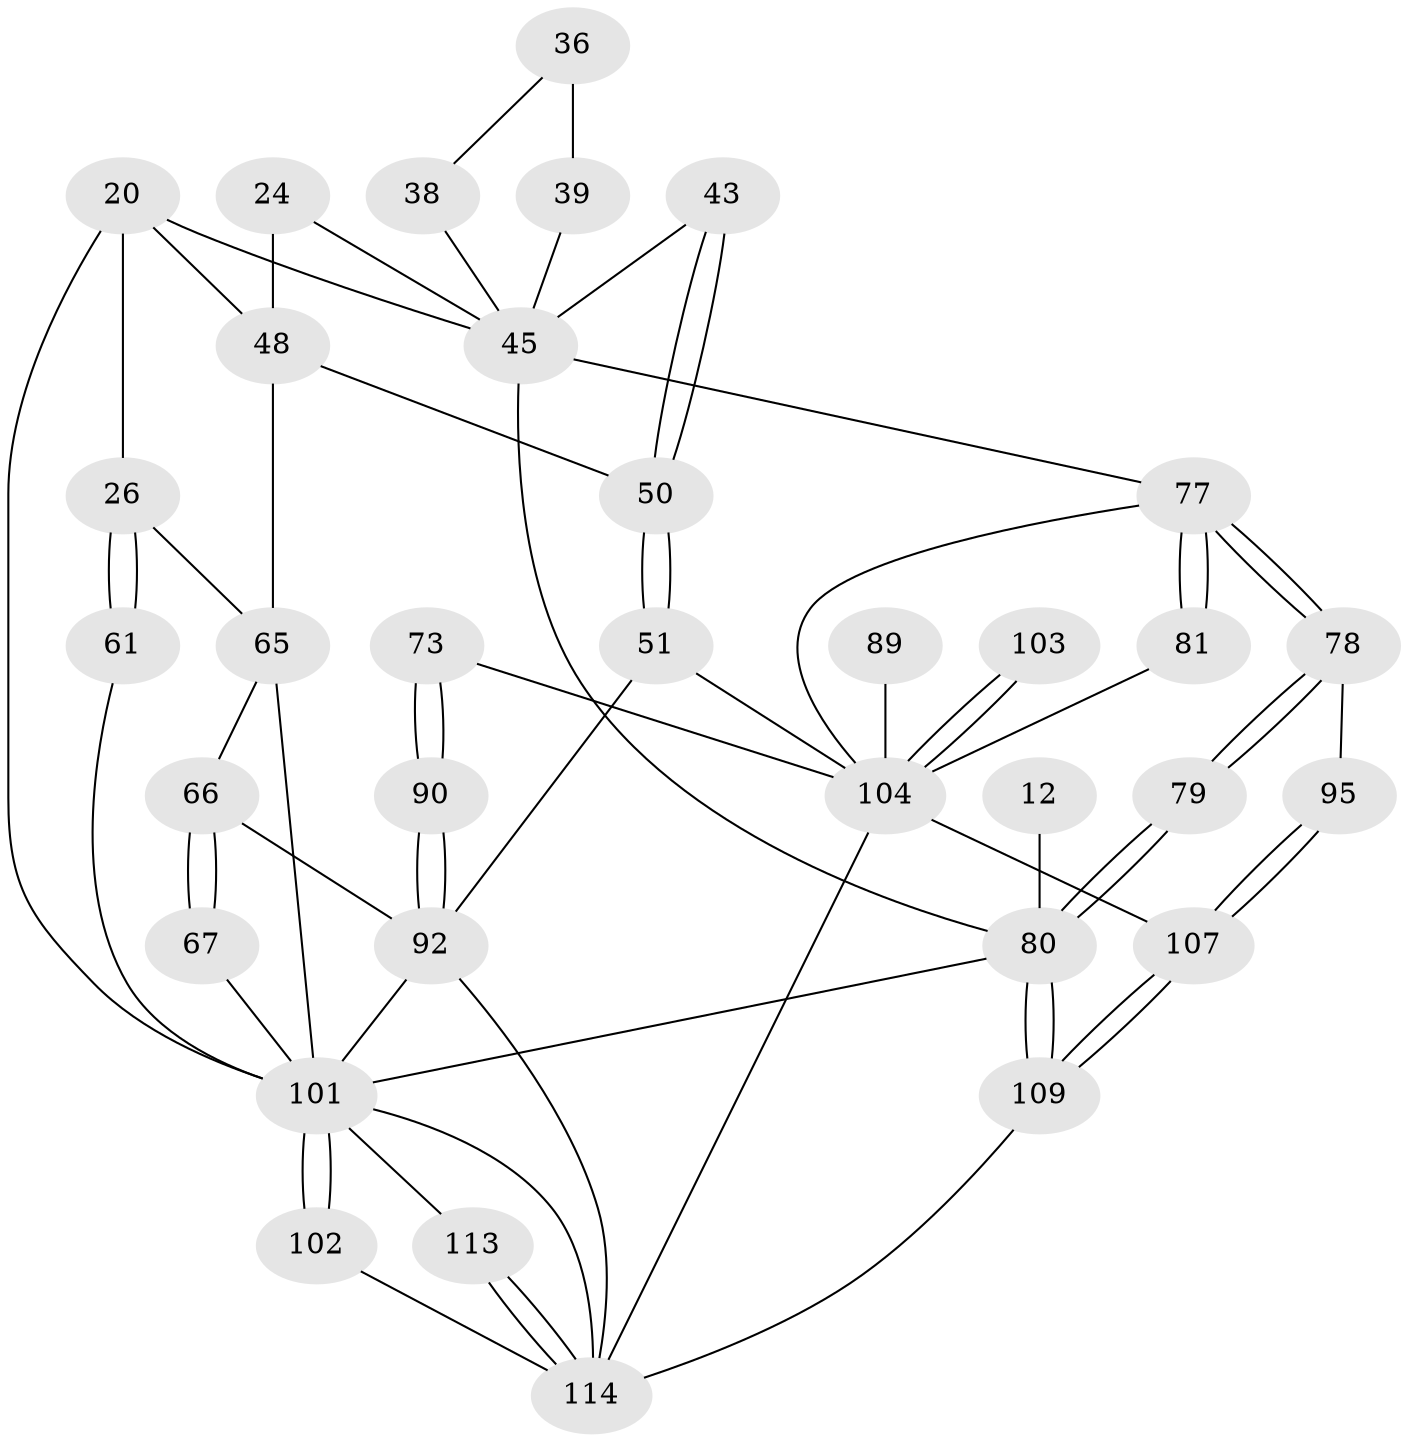 // original degree distribution, {3: 0.017543859649122806, 4: 0.2543859649122807, 6: 0.23684210526315788, 5: 0.49122807017543857}
// Generated by graph-tools (version 1.1) at 2025/05/03/04/25 22:05:01]
// undirected, 34 vertices, 70 edges
graph export_dot {
graph [start="1"]
  node [color=gray90,style=filled];
  12 [pos="+0+0"];
  20 [pos="+0.7587959331153489+0.09177681632084386",super="+13+19"];
  24 [pos="+0.5248708715557536+0.13488252789312913",super="+23"];
  26 [pos="+0.8636773808851328+0.2439212208140225",super="+25"];
  36 [pos="+0.13467662232914665+0.14981526501866574"];
  38 [pos="+0.1337213802842237+0.23046285767722385",super="+37"];
  39 [pos="+0.18787202606278122+0.21039698016120909",super="+17+18"];
  43 [pos="+0.523720809198356+0.24685235568947644"];
  45 [pos="+0.32478600689447684+0.31377154078505903",super="+31+40+16+30+44"];
  48 [pos="+0.7196018960764262+0.2614654017185641",super="+28"];
  50 [pos="+0.548020375097572+0.3909222649213115",super="+49+42"];
  51 [pos="+0.5379386378367803+0.4633428359193903"];
  61 [pos="+1+0.4238442979614621",super="+29"];
  65 [pos="+0.8188200944025577+0.4203146707230635",super="+60"];
  66 [pos="+0.7554476876456586+0.41434872436204434",super="+57"];
  67 [pos="+0.7405782925407502+0.47557207254296835"];
  73 [pos="+0.5486418047726248+0.7178703439407028"];
  77 [pos="+0+0.7223917410072382",super="+47+46+54"];
  78 [pos="+0+0.7376360143856748"];
  79 [pos="+0+0.7286105016508487"];
  80 [pos="+0+1",super="+6+35+10"];
  81 [pos="+0.19604554733483676+0.6827660651317006"];
  89 [pos="+0.3206462396984328+0.7780117606931473"];
  90 [pos="+0.57866619027774+0.7466256713918593",super="+71+72"];
  92 [pos="+0.5891982903863582+0.810333255839462",super="+91+76+70+69"];
  95 [pos="+0.05748330007002556+0.8321602252612533"];
  101 [pos="+1+1",super="+83+62+63+75+68+82"];
  102 [pos="+0.8404073351249933+0.7893807939343391"];
  103 [pos="+0.30427304670156124+0.879790473561653"];
  104 [pos="+0.3276689980323462+0.9597691280601944",super="+87+88+86+99"];
  107 [pos="+0.15300278644605148+0.9236706710026938",super="+100+94"];
  109 [pos="+0.26030015461717476+1"];
  113 [pos="+0.6610842055447749+1",super="+112"];
  114 [pos="+0.6612663302963292+1",super="+108+105+111"];
  12 -- 80 [weight=3];
  20 -- 45 [weight=2];
  20 -- 48;
  20 -- 26;
  20 -- 101 [weight=2];
  24 -- 45 [weight=3];
  24 -- 48;
  26 -- 61 [weight=2];
  26 -- 61;
  26 -- 65;
  36 -- 39 [weight=2];
  36 -- 38;
  38 -- 45 [weight=3];
  39 -- 45 [weight=3];
  43 -- 50 [weight=2];
  43 -- 50;
  43 -- 45;
  45 -- 77 [weight=2];
  45 -- 80 [weight=2];
  48 -- 50 [weight=2];
  48 -- 65 [weight=2];
  50 -- 51;
  50 -- 51;
  51 -- 92;
  51 -- 104;
  61 -- 101 [weight=2];
  65 -- 66 [weight=2];
  65 -- 101;
  66 -- 67 [weight=2];
  66 -- 67;
  66 -- 92;
  67 -- 101;
  73 -- 90 [weight=2];
  73 -- 90;
  73 -- 104;
  77 -- 78;
  77 -- 78;
  77 -- 81 [weight=2];
  77 -- 81;
  77 -- 104;
  78 -- 79;
  78 -- 79;
  78 -- 95;
  79 -- 80 [weight=2];
  79 -- 80;
  80 -- 109;
  80 -- 109;
  80 -- 101 [weight=2];
  81 -- 104;
  89 -- 104 [weight=3];
  90 -- 92 [weight=3];
  90 -- 92;
  92 -- 101 [weight=2];
  92 -- 114 [weight=2];
  95 -- 107 [weight=2];
  95 -- 107;
  101 -- 102 [weight=2];
  101 -- 102;
  101 -- 113;
  101 -- 114;
  102 -- 114;
  103 -- 104 [weight=3];
  103 -- 104;
  104 -- 114 [weight=2];
  104 -- 107 [weight=2];
  107 -- 109;
  107 -- 109;
  109 -- 114;
  113 -- 114 [weight=3];
  113 -- 114;
}
